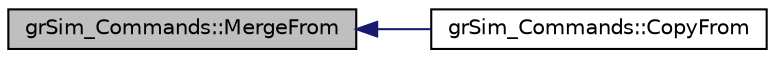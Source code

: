 digraph "grSim_Commands::MergeFrom"
{
 // INTERACTIVE_SVG=YES
  edge [fontname="Helvetica",fontsize="10",labelfontname="Helvetica",labelfontsize="10"];
  node [fontname="Helvetica",fontsize="10",shape=record];
  rankdir="LR";
  Node1 [label="grSim_Commands::MergeFrom",height=0.2,width=0.4,color="black", fillcolor="grey75", style="filled", fontcolor="black"];
  Node1 -> Node2 [dir="back",color="midnightblue",fontsize="10",style="solid",fontname="Helvetica"];
  Node2 [label="grSim_Commands::CopyFrom",height=0.2,width=0.4,color="black", fillcolor="white", style="filled",URL="$d0/d13/classgr_sim___commands.html#a3c6a53eba72a0b082b27adf01a2e3b61"];
}
